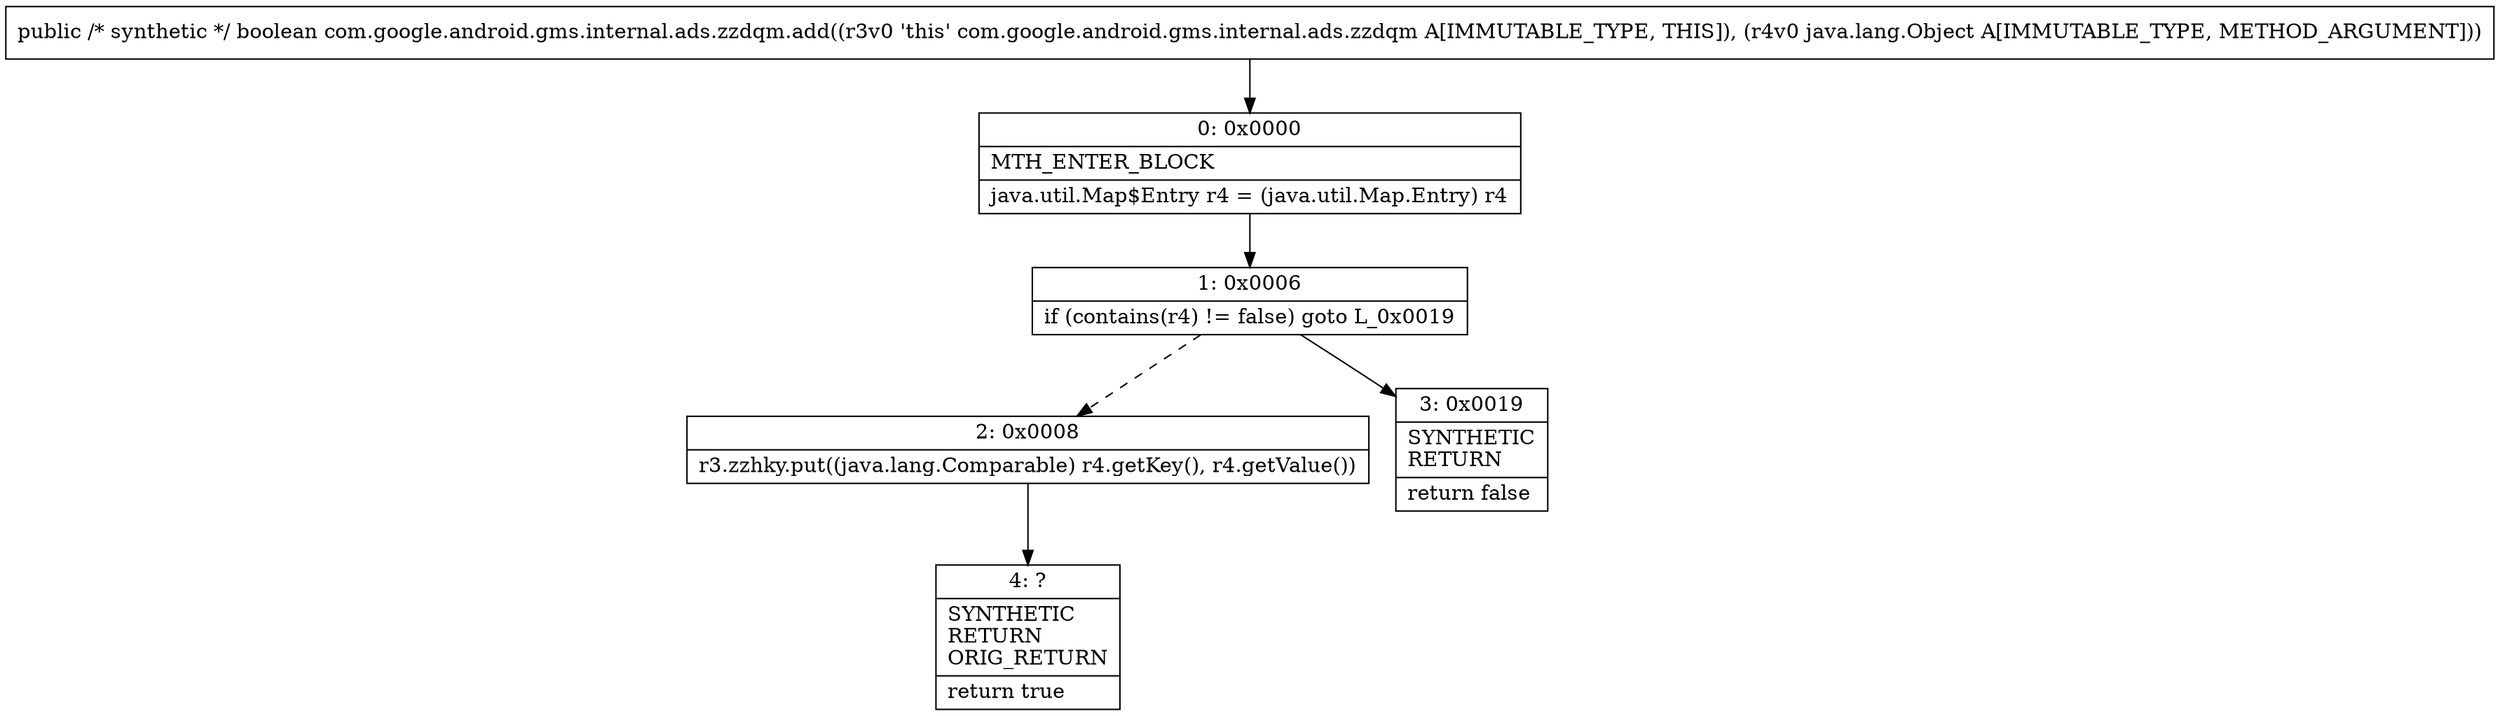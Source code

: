 digraph "CFG forcom.google.android.gms.internal.ads.zzdqm.add(Ljava\/lang\/Object;)Z" {
Node_0 [shape=record,label="{0\:\ 0x0000|MTH_ENTER_BLOCK\l|java.util.Map$Entry r4 = (java.util.Map.Entry) r4\l}"];
Node_1 [shape=record,label="{1\:\ 0x0006|if (contains(r4) != false) goto L_0x0019\l}"];
Node_2 [shape=record,label="{2\:\ 0x0008|r3.zzhky.put((java.lang.Comparable) r4.getKey(), r4.getValue())\l}"];
Node_3 [shape=record,label="{3\:\ 0x0019|SYNTHETIC\lRETURN\l|return false\l}"];
Node_4 [shape=record,label="{4\:\ ?|SYNTHETIC\lRETURN\lORIG_RETURN\l|return true\l}"];
MethodNode[shape=record,label="{public \/* synthetic *\/ boolean com.google.android.gms.internal.ads.zzdqm.add((r3v0 'this' com.google.android.gms.internal.ads.zzdqm A[IMMUTABLE_TYPE, THIS]), (r4v0 java.lang.Object A[IMMUTABLE_TYPE, METHOD_ARGUMENT])) }"];
MethodNode -> Node_0;
Node_0 -> Node_1;
Node_1 -> Node_2[style=dashed];
Node_1 -> Node_3;
Node_2 -> Node_4;
}

